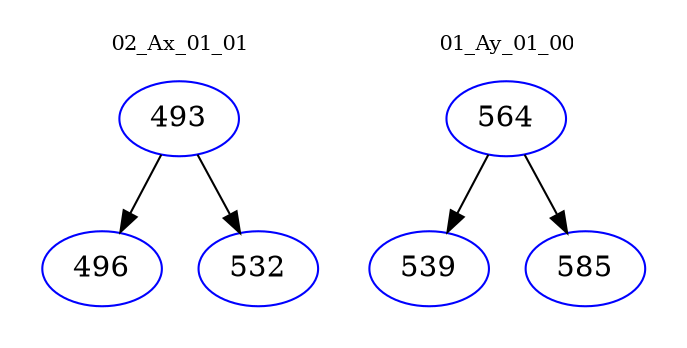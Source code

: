 digraph{
subgraph cluster_0 {
color = white
label = "02_Ax_01_01";
fontsize=10;
T0_493 [label="493", color="blue"]
T0_493 -> T0_496 [color="black"]
T0_496 [label="496", color="blue"]
T0_493 -> T0_532 [color="black"]
T0_532 [label="532", color="blue"]
}
subgraph cluster_1 {
color = white
label = "01_Ay_01_00";
fontsize=10;
T1_564 [label="564", color="blue"]
T1_564 -> T1_539 [color="black"]
T1_539 [label="539", color="blue"]
T1_564 -> T1_585 [color="black"]
T1_585 [label="585", color="blue"]
}
}

